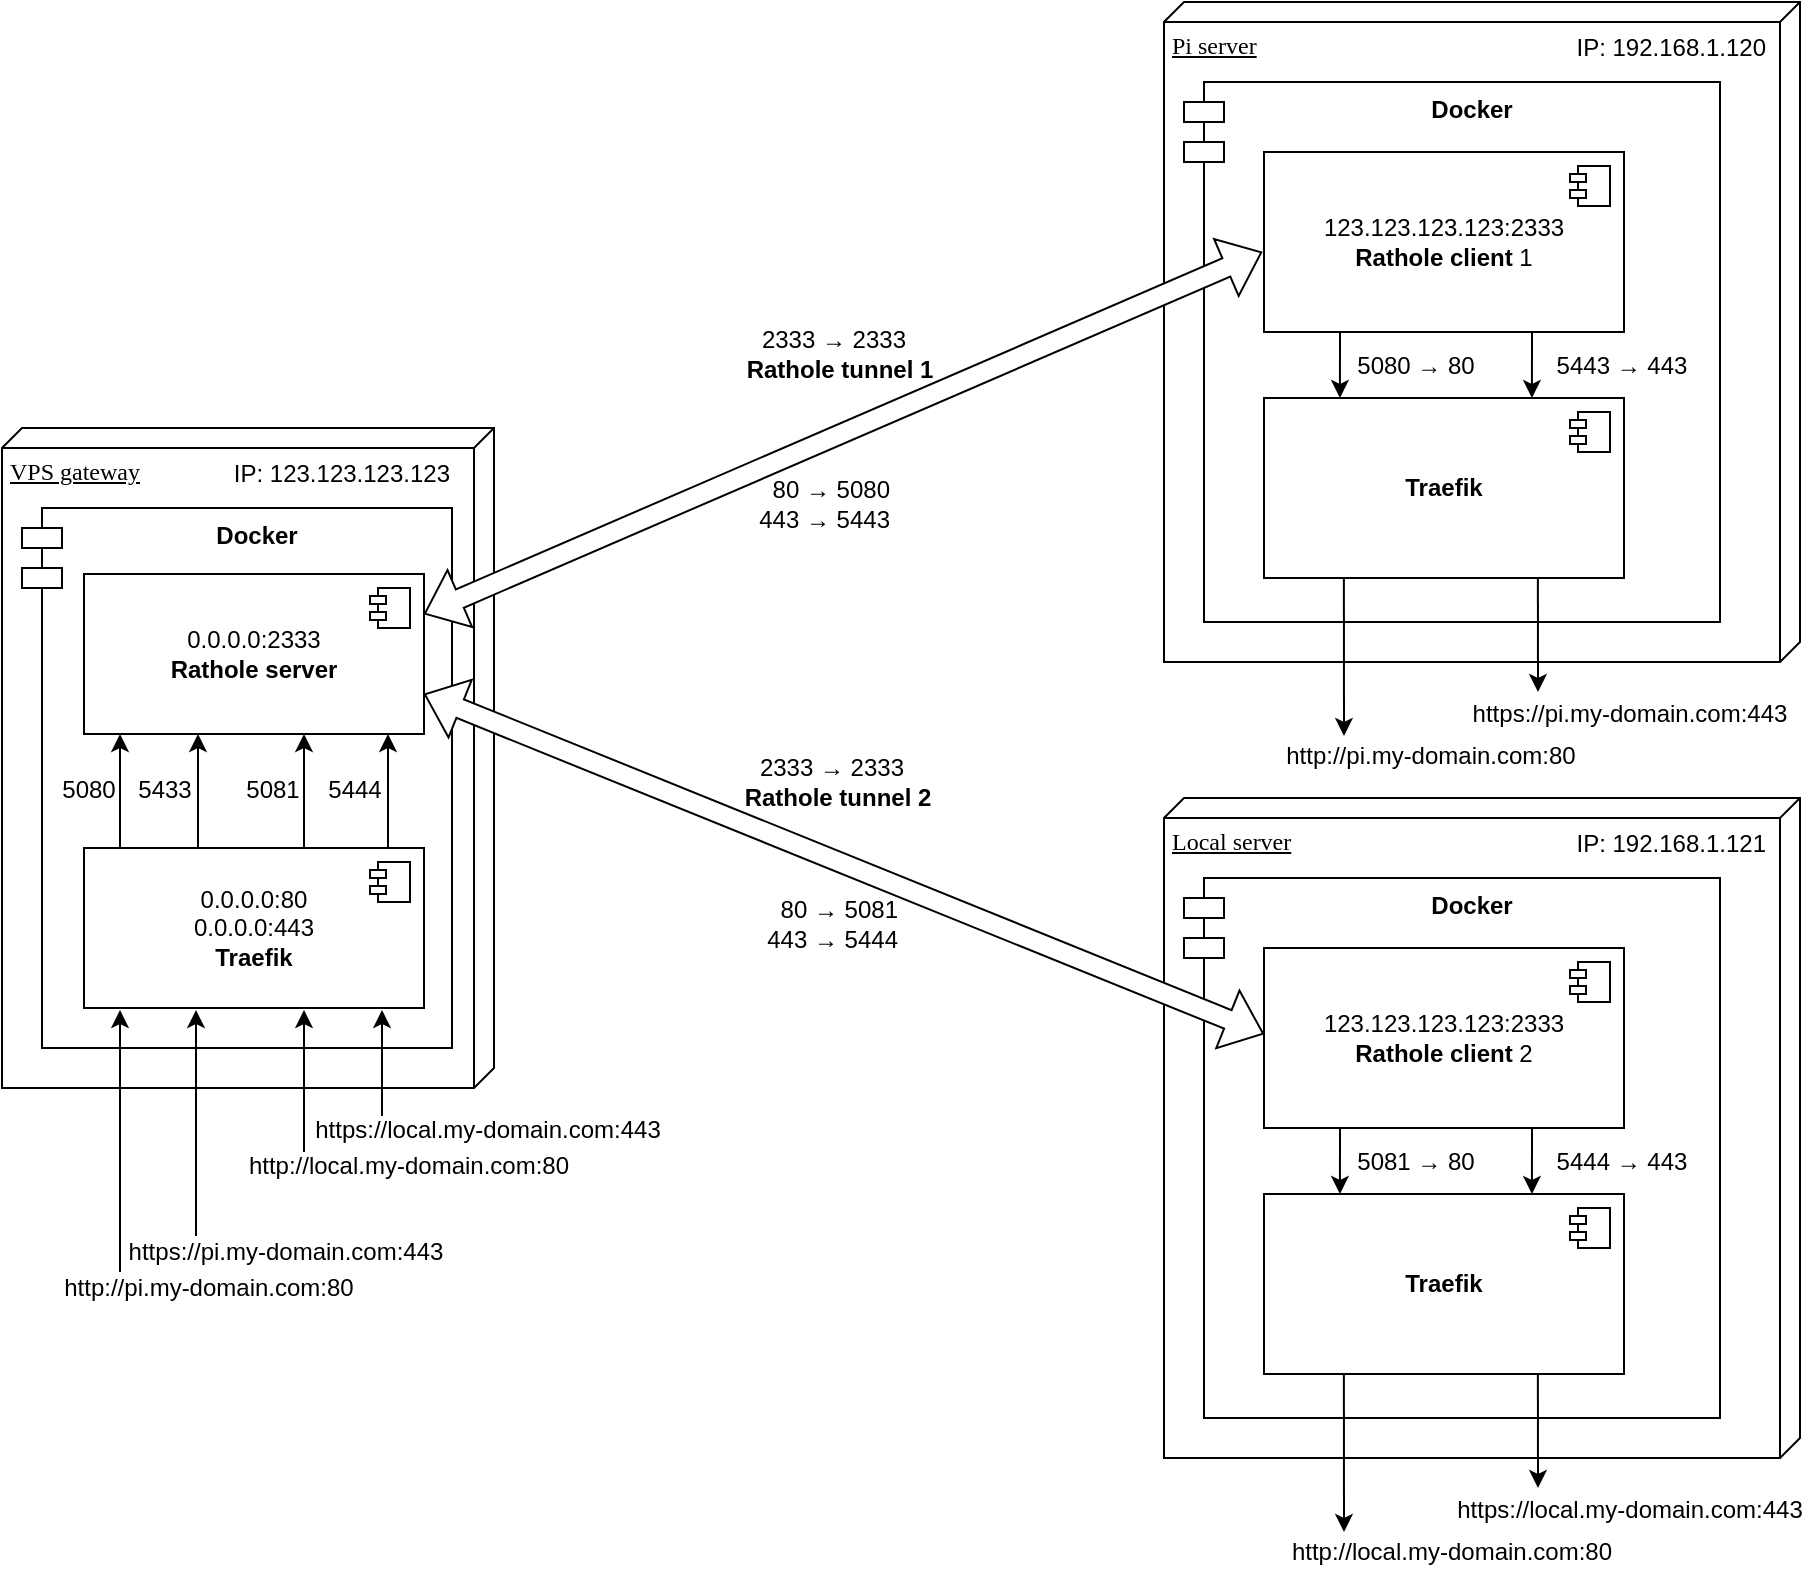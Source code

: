 <mxfile version="27.1.1">
  <diagram name="Page-1" id="5f0bae14-7c28-e335-631c-24af17079c00">
    <mxGraphModel grid="1" page="1" gridSize="10" guides="1" tooltips="1" connect="1" arrows="1" fold="1" pageScale="1" pageWidth="1600" pageHeight="900" background="none" math="0" shadow="0">
      <root>
        <mxCell id="0" />
        <mxCell id="1" parent="0" />
        <mxCell id="39150e848f15840c-1" value="VPS gateway" style="verticalAlign=top;align=left;spacingTop=8;spacingLeft=2;spacingRight=12;shape=cube;size=10;direction=south;fontStyle=4;html=1;rounded=0;shadow=0;comic=0;labelBackgroundColor=none;strokeWidth=1;fontFamily=Verdana;fontSize=12" vertex="1" parent="1">
          <mxGeometry x="60" y="305" width="246" height="330" as="geometry" />
        </mxCell>
        <mxCell id="39150e848f15840c-2" value="Pi server" style="verticalAlign=top;align=left;spacingTop=8;spacingLeft=2;spacingRight=12;shape=cube;size=10;direction=south;fontStyle=4;html=1;rounded=0;shadow=0;comic=0;labelBackgroundColor=none;strokeWidth=1;fontFamily=Verdana;fontSize=12" vertex="1" parent="1">
          <mxGeometry x="641" y="92" width="318" height="330" as="geometry" />
        </mxCell>
        <mxCell id="A6lBMLfXj6pK5urAHSdI-39" value="&lt;div&gt;http://pi.my-domain.com:80&lt;/div&gt;" style="text;html=1;align=center;verticalAlign=middle;whiteSpace=wrap;rounded=0;" vertex="1" parent="1">
          <mxGeometry x="700" y="459" width="149" height="20" as="geometry" />
        </mxCell>
        <mxCell id="A6lBMLfXj6pK5urAHSdI-41" value="Rathole tunnel 1" style="text;html=1;align=center;verticalAlign=middle;whiteSpace=wrap;rounded=0;fontStyle=1" vertex="1" parent="1">
          <mxGeometry x="430" y="267" width="98" height="18" as="geometry" />
        </mxCell>
        <mxCell id="A6lBMLfXj6pK5urAHSdI-44" value="Docker" style="shape=module;align=left;spacingLeft=20;align=center;verticalAlign=top;whiteSpace=wrap;html=1;fontStyle=1" vertex="1" parent="1">
          <mxGeometry x="651" y="132" width="268" height="270" as="geometry" />
        </mxCell>
        <mxCell id="A6lBMLfXj6pK5urAHSdI-8" value="123.123.123.123:2333&lt;br&gt;&lt;b&gt;Rathole client&lt;/b&gt;&amp;nbsp;1" style="html=1;dropTarget=0;whiteSpace=wrap;" vertex="1" parent="1">
          <mxGeometry x="691" y="167" width="180" height="90" as="geometry" />
        </mxCell>
        <mxCell id="A6lBMLfXj6pK5urAHSdI-9" value="" style="shape=module;jettyWidth=8;jettyHeight=4;" vertex="1" parent="A6lBMLfXj6pK5urAHSdI-8">
          <mxGeometry x="1" width="20" height="20" relative="1" as="geometry">
            <mxPoint x="-27" y="7" as="offset" />
          </mxGeometry>
        </mxCell>
        <mxCell id="A6lBMLfXj6pK5urAHSdI-10" value="&lt;b&gt;Traefik&lt;/b&gt;" style="html=1;dropTarget=0;whiteSpace=wrap;" vertex="1" parent="1">
          <mxGeometry x="691" y="290" width="180" height="90" as="geometry" />
        </mxCell>
        <mxCell id="A6lBMLfXj6pK5urAHSdI-11" value="" style="shape=module;jettyWidth=8;jettyHeight=4;" vertex="1" parent="A6lBMLfXj6pK5urAHSdI-10">
          <mxGeometry x="1" width="20" height="20" relative="1" as="geometry">
            <mxPoint x="-27" y="7" as="offset" />
          </mxGeometry>
        </mxCell>
        <mxCell id="A6lBMLfXj6pK5urAHSdI-38" value="" style="endArrow=classic;html=1;rounded=0;exitX=0.133;exitY=1.033;exitDx=0;exitDy=0;exitPerimeter=0;" edge="1" parent="1">
          <mxGeometry width="50" height="50" relative="1" as="geometry">
            <mxPoint x="730.94" y="379.97" as="sourcePoint" />
            <mxPoint x="731" y="459" as="targetPoint" />
          </mxGeometry>
        </mxCell>
        <mxCell id="A6lBMLfXj6pK5urAHSdI-45" value="5080 → 80" style="text;html=1;align=center;verticalAlign=middle;whiteSpace=wrap;rounded=0;" vertex="1" parent="1">
          <mxGeometry x="733" y="264" width="68" height="20" as="geometry" />
        </mxCell>
        <mxCell id="A6lBMLfXj6pK5urAHSdI-46" value="" style="endArrow=classic;html=1;rounded=0;horizontal=0;entryX=0.172;entryY=-0.011;entryDx=0;entryDy=0;entryPerimeter=0;" edge="1" parent="1">
          <mxGeometry width="50" height="50" relative="1" as="geometry">
            <mxPoint x="729" y="257" as="sourcePoint" />
            <mxPoint x="728.96" y="290" as="targetPoint" />
          </mxGeometry>
        </mxCell>
        <mxCell id="juucJuZcaasTCEyihUSF-1" value="Docker" style="shape=module;align=left;spacingLeft=20;align=center;verticalAlign=top;whiteSpace=wrap;html=1;fontStyle=1" vertex="1" parent="1">
          <mxGeometry x="70" y="345" width="215" height="270" as="geometry" />
        </mxCell>
        <mxCell id="A6lBMLfXj6pK5urAHSdI-40" value="" style="shape=flexArrow;endArrow=classic;startArrow=classic;html=1;rounded=0;exitX=1;exitY=0.25;exitDx=0;exitDy=0;entryX=0.006;entryY=0.6;entryDx=0;entryDy=0;entryPerimeter=0;fillColor=default;" edge="1" parent="1" source="A6lBMLfXj6pK5urAHSdI-2">
          <mxGeometry width="100" height="100" relative="1" as="geometry">
            <mxPoint x="349" y="216.72" as="sourcePoint" />
            <mxPoint x="690.08" y="217" as="targetPoint" />
          </mxGeometry>
        </mxCell>
        <mxCell id="A6lBMLfXj6pK5urAHSdI-49" value="&lt;div align=&quot;right&quot;&gt;80 → 5080&lt;br&gt;&lt;/div&gt;&lt;div align=&quot;right&quot;&gt;443 → 5443&lt;/div&gt;" style="text;html=1;align=right;verticalAlign=middle;whiteSpace=wrap;rounded=0;" vertex="1" parent="1">
          <mxGeometry x="433" y="323" width="73" height="40" as="geometry" />
        </mxCell>
        <mxCell id="A6lBMLfXj6pK5urAHSdI-50" value="&lt;div&gt;https://pi.my-domain.com:443&lt;/div&gt;" style="text;html=1;align=center;verticalAlign=middle;whiteSpace=wrap;rounded=0;" vertex="1" parent="1">
          <mxGeometry x="786" y="438" width="176" height="20" as="geometry" />
        </mxCell>
        <mxCell id="A6lBMLfXj6pK5urAHSdI-51" value="" style="endArrow=classic;html=1;rounded=0;exitX=0.133;exitY=1.033;exitDx=0;exitDy=0;exitPerimeter=0;" edge="1" parent="1">
          <mxGeometry width="50" height="50" relative="1" as="geometry">
            <mxPoint x="827.94" y="379.97" as="sourcePoint" />
            <mxPoint x="828" y="437" as="targetPoint" />
          </mxGeometry>
        </mxCell>
        <mxCell id="A6lBMLfXj6pK5urAHSdI-54" value="5443&amp;nbsp;→ 443" style="text;html=1;align=center;verticalAlign=middle;whiteSpace=wrap;rounded=0;" vertex="1" parent="1">
          <mxGeometry x="829" y="264" width="82" height="20" as="geometry" />
        </mxCell>
        <mxCell id="A6lBMLfXj6pK5urAHSdI-55" value="" style="endArrow=classic;html=1;rounded=0;horizontal=0;entryX=0.172;entryY=-0.011;entryDx=0;entryDy=0;entryPerimeter=0;" edge="1" parent="1">
          <mxGeometry width="50" height="50" relative="1" as="geometry">
            <mxPoint x="825" y="257" as="sourcePoint" />
            <mxPoint x="824.96" y="290" as="targetPoint" />
          </mxGeometry>
        </mxCell>
        <mxCell id="BSf_gDi98osA04qacQ9q-1" value="&lt;div&gt;http://pi.my-domain.com:80&lt;/div&gt;" style="text;html=1;align=center;verticalAlign=middle;whiteSpace=wrap;rounded=0;" vertex="1" parent="1">
          <mxGeometry x="84" y="725.03" width="159" height="20" as="geometry" />
        </mxCell>
        <mxCell id="BSf_gDi98osA04qacQ9q-2" value="" style="endArrow=classic;html=1;rounded=0;" edge="1" parent="1">
          <mxGeometry width="50" height="50" relative="1" as="geometry">
            <mxPoint x="119" y="727" as="sourcePoint" />
            <mxPoint x="119" y="596" as="targetPoint" />
          </mxGeometry>
        </mxCell>
        <mxCell id="BSf_gDi98osA04qacQ9q-3" value="&lt;div&gt;https://pi.my-domain.com:443&lt;/div&gt;" style="text;html=1;align=center;verticalAlign=middle;whiteSpace=wrap;rounded=0;" vertex="1" parent="1">
          <mxGeometry x="120" y="707.03" width="164" height="20" as="geometry" />
        </mxCell>
        <mxCell id="BSf_gDi98osA04qacQ9q-4" value="" style="endArrow=classic;html=1;rounded=0;" edge="1" parent="1">
          <mxGeometry width="50" height="50" relative="1" as="geometry">
            <mxPoint x="157" y="709" as="sourcePoint" />
            <mxPoint x="157" y="596" as="targetPoint" />
          </mxGeometry>
        </mxCell>
        <mxCell id="BSf_gDi98osA04qacQ9q-5" value="&lt;div align=&quot;right&quot;&gt;2333 → 2333&lt;br&gt;&lt;/div&gt;" style="text;html=1;align=right;verticalAlign=middle;whiteSpace=wrap;rounded=0;" vertex="1" parent="1">
          <mxGeometry x="435" y="251" width="79" height="20" as="geometry" />
        </mxCell>
        <mxCell id="BSf_gDi98osA04qacQ9q-6" value="IP: 123.123.123.123" style="text;html=1;align=right;verticalAlign=middle;whiteSpace=wrap;rounded=0;" vertex="1" parent="1">
          <mxGeometry x="170" y="318" width="116" height="20" as="geometry" />
        </mxCell>
        <mxCell id="A6lBMLfXj6pK5urAHSdI-2" value="&lt;div align=&quot;center&quot;&gt;0.0.0.0:2333&lt;br&gt;&lt;/div&gt;&lt;div align=&quot;center&quot;&gt;&lt;b&gt;Rathole server&lt;/b&gt;&lt;/div&gt;" style="html=1;dropTarget=0;whiteSpace=wrap;align=center;" vertex="1" parent="1">
          <mxGeometry x="101" y="378" width="170" height="80" as="geometry" />
        </mxCell>
        <mxCell id="A6lBMLfXj6pK5urAHSdI-3" value="" style="shape=module;jettyWidth=8;jettyHeight=4;" vertex="1" parent="A6lBMLfXj6pK5urAHSdI-2">
          <mxGeometry x="1" width="20" height="20" relative="1" as="geometry">
            <mxPoint x="-27" y="7" as="offset" />
          </mxGeometry>
        </mxCell>
        <mxCell id="R5Gq22Gzo5UNk_htHc5z-3" value="&lt;div align=&quot;center&quot;&gt;0.0.0.0:80&lt;br&gt;&lt;/div&gt;&lt;div align=&quot;center&quot;&gt;0.0.0.0:443&lt;/div&gt;&lt;div align=&quot;center&quot;&gt;&lt;b&gt;Traefik&lt;/b&gt;&lt;/div&gt;" style="html=1;dropTarget=0;whiteSpace=wrap;align=center;" vertex="1" parent="1">
          <mxGeometry x="101" y="515" width="170" height="80" as="geometry" />
        </mxCell>
        <mxCell id="R5Gq22Gzo5UNk_htHc5z-4" value="" style="shape=module;jettyWidth=8;jettyHeight=4;" vertex="1" parent="R5Gq22Gzo5UNk_htHc5z-3">
          <mxGeometry x="1" width="20" height="20" relative="1" as="geometry">
            <mxPoint x="-27" y="7" as="offset" />
          </mxGeometry>
        </mxCell>
        <mxCell id="R5Gq22Gzo5UNk_htHc5z-6" value="" style="endArrow=classic;html=1;rounded=0;" edge="1" parent="1">
          <mxGeometry width="50" height="50" relative="1" as="geometry">
            <mxPoint x="119" y="515" as="sourcePoint" />
            <mxPoint x="119" y="458" as="targetPoint" />
          </mxGeometry>
        </mxCell>
        <mxCell id="R5Gq22Gzo5UNk_htHc5z-7" value="" style="endArrow=classic;html=1;rounded=0;" edge="1" parent="1">
          <mxGeometry width="50" height="50" relative="1" as="geometry">
            <mxPoint x="211" y="515" as="sourcePoint" />
            <mxPoint x="211" y="458" as="targetPoint" />
          </mxGeometry>
        </mxCell>
        <mxCell id="R5Gq22Gzo5UNk_htHc5z-8" value="" style="endArrow=classic;html=1;rounded=0;" edge="1" parent="1">
          <mxGeometry width="50" height="50" relative="1" as="geometry">
            <mxPoint x="253" y="515" as="sourcePoint" />
            <mxPoint x="253" y="458" as="targetPoint" />
          </mxGeometry>
        </mxCell>
        <mxCell id="R5Gq22Gzo5UNk_htHc5z-9" value="5080" style="text;html=1;align=center;verticalAlign=middle;whiteSpace=wrap;rounded=0;" vertex="1" parent="1">
          <mxGeometry x="89" y="481" width="29" height="10" as="geometry" />
        </mxCell>
        <mxCell id="R5Gq22Gzo5UNk_htHc5z-11" value="" style="endArrow=classic;html=1;rounded=0;" edge="1" parent="1">
          <mxGeometry width="50" height="50" relative="1" as="geometry">
            <mxPoint x="158" y="515" as="sourcePoint" />
            <mxPoint x="158" y="458" as="targetPoint" />
          </mxGeometry>
        </mxCell>
        <mxCell id="R5Gq22Gzo5UNk_htHc5z-12" value="5433" style="text;html=1;align=center;verticalAlign=middle;whiteSpace=wrap;rounded=0;" vertex="1" parent="1">
          <mxGeometry x="127" y="481" width="29" height="10" as="geometry" />
        </mxCell>
        <mxCell id="R5Gq22Gzo5UNk_htHc5z-13" value="5081" style="text;html=1;align=center;verticalAlign=middle;whiteSpace=wrap;rounded=0;" vertex="1" parent="1">
          <mxGeometry x="181" y="481" width="29" height="10" as="geometry" />
        </mxCell>
        <mxCell id="R5Gq22Gzo5UNk_htHc5z-14" value="5444" style="text;html=1;align=center;verticalAlign=middle;whiteSpace=wrap;rounded=0;" vertex="1" parent="1">
          <mxGeometry x="222" y="481" width="29" height="10" as="geometry" />
        </mxCell>
        <mxCell id="R5Gq22Gzo5UNk_htHc5z-15" value="&lt;div&gt;https://local.my-domain.com:443&lt;/div&gt;" style="text;html=1;align=center;verticalAlign=middle;whiteSpace=wrap;rounded=0;" vertex="1" parent="1">
          <mxGeometry x="213" y="646.03" width="180" height="20" as="geometry" />
        </mxCell>
        <mxCell id="R5Gq22Gzo5UNk_htHc5z-16" value="" style="endArrow=classic;html=1;rounded=0;" edge="1" parent="1">
          <mxGeometry width="50" height="50" relative="1" as="geometry">
            <mxPoint x="250" y="649" as="sourcePoint" />
            <mxPoint x="250" y="596" as="targetPoint" />
          </mxGeometry>
        </mxCell>
        <mxCell id="R5Gq22Gzo5UNk_htHc5z-17" value="&lt;div&gt;http://local.my-domain.com:80&lt;/div&gt;" style="text;html=1;align=center;verticalAlign=middle;whiteSpace=wrap;rounded=0;" vertex="1" parent="1">
          <mxGeometry x="180" y="664.03" width="167" height="20" as="geometry" />
        </mxCell>
        <mxCell id="R5Gq22Gzo5UNk_htHc5z-18" value="" style="endArrow=classic;html=1;rounded=0;" edge="1" parent="1">
          <mxGeometry width="50" height="50" relative="1" as="geometry">
            <mxPoint x="211" y="667" as="sourcePoint" />
            <mxPoint x="211" y="596" as="targetPoint" />
          </mxGeometry>
        </mxCell>
        <mxCell id="R5Gq22Gzo5UNk_htHc5z-19" value="Local server" style="verticalAlign=top;align=left;spacingTop=8;spacingLeft=2;spacingRight=12;shape=cube;size=10;direction=south;fontStyle=4;html=1;rounded=0;shadow=0;comic=0;labelBackgroundColor=none;strokeWidth=1;fontFamily=Verdana;fontSize=12" vertex="1" parent="1">
          <mxGeometry x="641" y="490" width="318" height="330" as="geometry" />
        </mxCell>
        <mxCell id="R5Gq22Gzo5UNk_htHc5z-20" value="&lt;div&gt;http://local.my-domain.com:80&lt;/div&gt;" style="text;html=1;align=center;verticalAlign=middle;whiteSpace=wrap;rounded=0;" vertex="1" parent="1">
          <mxGeometry x="700" y="857" width="170" height="20" as="geometry" />
        </mxCell>
        <mxCell id="R5Gq22Gzo5UNk_htHc5z-21" value="Docker" style="shape=module;align=left;spacingLeft=20;align=center;verticalAlign=top;whiteSpace=wrap;html=1;fontStyle=1" vertex="1" parent="1">
          <mxGeometry x="651" y="530" width="268" height="270" as="geometry" />
        </mxCell>
        <mxCell id="R5Gq22Gzo5UNk_htHc5z-22" value="123.123.123.123:2333&lt;br&gt;&lt;b&gt;Rathole client&lt;/b&gt;&amp;nbsp;2" style="html=1;dropTarget=0;whiteSpace=wrap;" vertex="1" parent="1">
          <mxGeometry x="691" y="565" width="180" height="90" as="geometry" />
        </mxCell>
        <mxCell id="R5Gq22Gzo5UNk_htHc5z-23" value="" style="shape=module;jettyWidth=8;jettyHeight=4;" vertex="1" parent="R5Gq22Gzo5UNk_htHc5z-22">
          <mxGeometry x="1" width="20" height="20" relative="1" as="geometry">
            <mxPoint x="-27" y="7" as="offset" />
          </mxGeometry>
        </mxCell>
        <mxCell id="R5Gq22Gzo5UNk_htHc5z-24" value="&lt;b&gt;Traefik&lt;/b&gt;" style="html=1;dropTarget=0;whiteSpace=wrap;" vertex="1" parent="1">
          <mxGeometry x="691" y="688" width="180" height="90" as="geometry" />
        </mxCell>
        <mxCell id="R5Gq22Gzo5UNk_htHc5z-25" value="" style="shape=module;jettyWidth=8;jettyHeight=4;" vertex="1" parent="R5Gq22Gzo5UNk_htHc5z-24">
          <mxGeometry x="1" width="20" height="20" relative="1" as="geometry">
            <mxPoint x="-27" y="7" as="offset" />
          </mxGeometry>
        </mxCell>
        <mxCell id="R5Gq22Gzo5UNk_htHc5z-26" value="" style="endArrow=classic;html=1;rounded=0;exitX=0.133;exitY=1.033;exitDx=0;exitDy=0;exitPerimeter=0;" edge="1" parent="1">
          <mxGeometry width="50" height="50" relative="1" as="geometry">
            <mxPoint x="730.94" y="777.97" as="sourcePoint" />
            <mxPoint x="731" y="857" as="targetPoint" />
          </mxGeometry>
        </mxCell>
        <mxCell id="R5Gq22Gzo5UNk_htHc5z-27" value="5081 → 80" style="text;html=1;align=center;verticalAlign=middle;whiteSpace=wrap;rounded=0;" vertex="1" parent="1">
          <mxGeometry x="733" y="662" width="68" height="20" as="geometry" />
        </mxCell>
        <mxCell id="R5Gq22Gzo5UNk_htHc5z-28" value="" style="endArrow=classic;html=1;rounded=0;horizontal=0;entryX=0.172;entryY=-0.011;entryDx=0;entryDy=0;entryPerimeter=0;" edge="1" parent="1">
          <mxGeometry width="50" height="50" relative="1" as="geometry">
            <mxPoint x="729" y="655" as="sourcePoint" />
            <mxPoint x="728.96" y="688" as="targetPoint" />
          </mxGeometry>
        </mxCell>
        <mxCell id="R5Gq22Gzo5UNk_htHc5z-29" value="&lt;div&gt;https://local.my-domain.com:443&lt;/div&gt;" style="text;html=1;align=center;verticalAlign=middle;whiteSpace=wrap;rounded=0;" vertex="1" parent="1">
          <mxGeometry x="786" y="836" width="176" height="20" as="geometry" />
        </mxCell>
        <mxCell id="R5Gq22Gzo5UNk_htHc5z-30" value="" style="endArrow=classic;html=1;rounded=0;exitX=0.133;exitY=1.033;exitDx=0;exitDy=0;exitPerimeter=0;" edge="1" parent="1">
          <mxGeometry width="50" height="50" relative="1" as="geometry">
            <mxPoint x="827.94" y="777.97" as="sourcePoint" />
            <mxPoint x="828" y="835" as="targetPoint" />
          </mxGeometry>
        </mxCell>
        <mxCell id="R5Gq22Gzo5UNk_htHc5z-31" value="5444 → 443" style="text;html=1;align=center;verticalAlign=middle;whiteSpace=wrap;rounded=0;" vertex="1" parent="1">
          <mxGeometry x="829" y="662" width="82" height="20" as="geometry" />
        </mxCell>
        <mxCell id="R5Gq22Gzo5UNk_htHc5z-32" value="" style="endArrow=classic;html=1;rounded=0;horizontal=0;entryX=0.172;entryY=-0.011;entryDx=0;entryDy=0;entryPerimeter=0;" edge="1" parent="1">
          <mxGeometry width="50" height="50" relative="1" as="geometry">
            <mxPoint x="825" y="655" as="sourcePoint" />
            <mxPoint x="824.96" y="688" as="targetPoint" />
          </mxGeometry>
        </mxCell>
        <mxCell id="R5Gq22Gzo5UNk_htHc5z-35" value="" style="shape=flexArrow;endArrow=classic;startArrow=classic;html=1;rounded=0;exitX=1;exitY=0.75;exitDx=0;exitDy=0;entryX=0.006;entryY=0.6;entryDx=0;entryDy=0;entryPerimeter=0;fillColor=default;" edge="1" parent="1" source="A6lBMLfXj6pK5urAHSdI-2">
          <mxGeometry width="100" height="100" relative="1" as="geometry">
            <mxPoint x="349.92" y="607.72" as="sourcePoint" />
            <mxPoint x="691.0" y="608" as="targetPoint" />
          </mxGeometry>
        </mxCell>
        <mxCell id="R5Gq22Gzo5UNk_htHc5z-38" value="IP: 192.168.1.120" style="text;html=1;align=right;verticalAlign=middle;whiteSpace=wrap;rounded=0;" vertex="1" parent="1">
          <mxGeometry x="840" y="105" width="104" height="20" as="geometry" />
        </mxCell>
        <mxCell id="R5Gq22Gzo5UNk_htHc5z-39" value="IP: 192.168.1.121" style="text;html=1;align=right;verticalAlign=middle;whiteSpace=wrap;rounded=0;" vertex="1" parent="1">
          <mxGeometry x="840" y="503" width="104" height="20" as="geometry" />
        </mxCell>
        <mxCell id="R5Gq22Gzo5UNk_htHc5z-40" value="Rathole tunnel 2" style="text;html=1;align=center;verticalAlign=middle;whiteSpace=wrap;rounded=0;fontStyle=1" vertex="1" parent="1">
          <mxGeometry x="429" y="481" width="98" height="18" as="geometry" />
        </mxCell>
        <mxCell id="R5Gq22Gzo5UNk_htHc5z-41" value="&lt;div align=&quot;right&quot;&gt;80 → 5081&lt;/div&gt;&lt;div align=&quot;right&quot;&gt;443 → 5444&lt;/div&gt;" style="text;html=1;align=right;verticalAlign=middle;whiteSpace=wrap;rounded=0;" vertex="1" parent="1">
          <mxGeometry x="437" y="533" width="73" height="40" as="geometry" />
        </mxCell>
        <mxCell id="R5Gq22Gzo5UNk_htHc5z-42" value="&lt;div align=&quot;right&quot;&gt;2333 → 2333&lt;br&gt;&lt;/div&gt;" style="text;html=1;align=right;verticalAlign=middle;whiteSpace=wrap;rounded=0;" vertex="1" parent="1">
          <mxGeometry x="434" y="465" width="79" height="20" as="geometry" />
        </mxCell>
      </root>
    </mxGraphModel>
  </diagram>
</mxfile>
